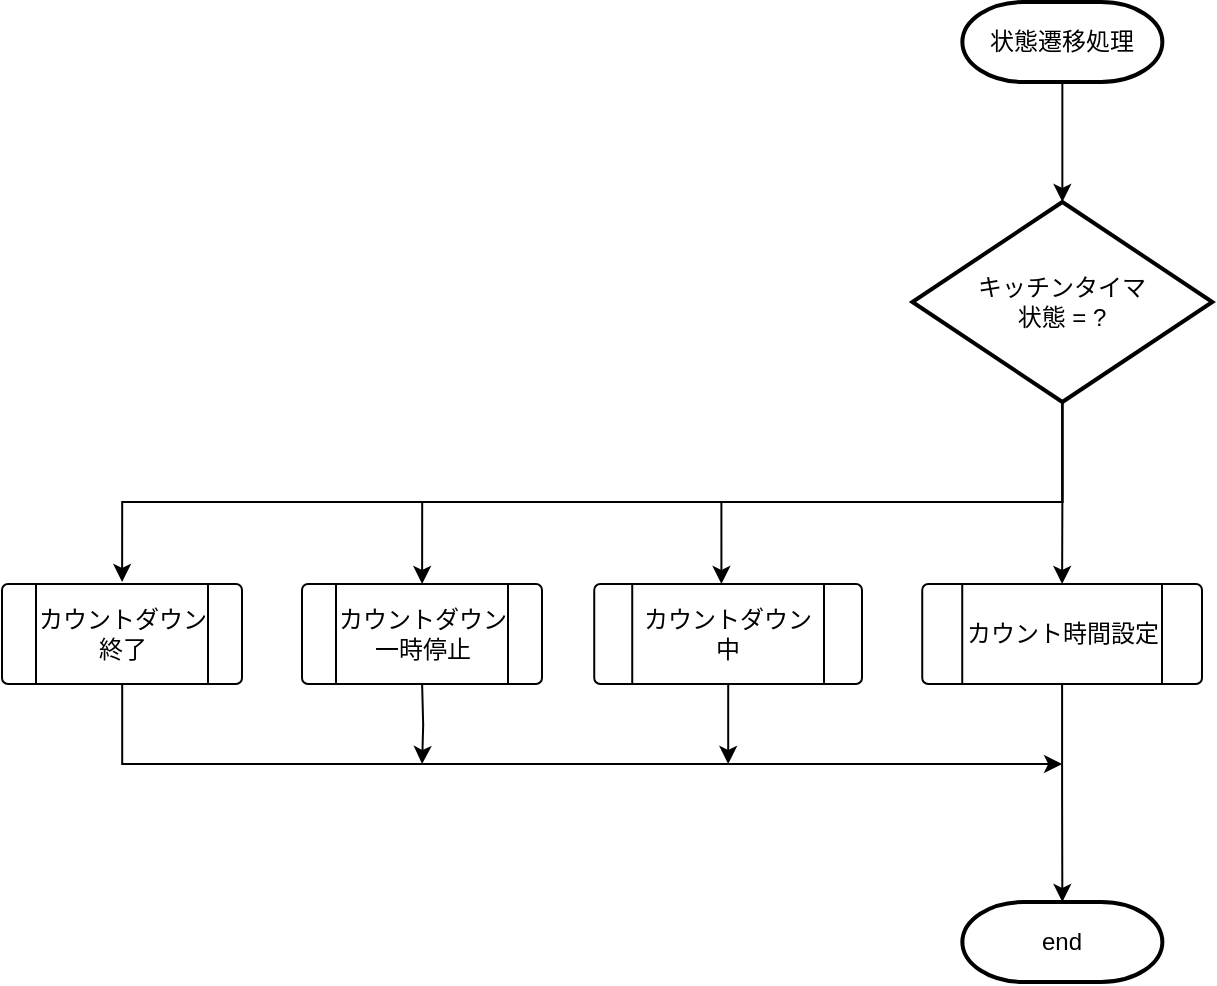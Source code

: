 <mxfile version="13.3.5" type="device" pages="6"><diagram id="Bt_VYkWsgdvNf8LFAZQL" name="状態遷移処理"><mxGraphModel dx="2489" dy="822" grid="1" gridSize="10" guides="1" tooltips="1" connect="1" arrows="1" fold="1" page="1" pageScale="1" pageWidth="827" pageHeight="1169" math="0" shadow="0"><root><mxCell id="Fo9mTiif_kmbdRbm_oBY-0"/><mxCell id="Fo9mTiif_kmbdRbm_oBY-1" parent="Fo9mTiif_kmbdRbm_oBY-0"/><mxCell id="Fo9mTiif_kmbdRbm_oBY-2" value="" style="edgeStyle=orthogonalEdgeStyle;rounded=0;orthogonalLoop=1;jettySize=auto;html=1;" parent="Fo9mTiif_kmbdRbm_oBY-1" source="Fo9mTiif_kmbdRbm_oBY-6" edge="1"><mxGeometry relative="1" as="geometry"><mxPoint x="-199.94" y="601" as="targetPoint"/></mxGeometry></mxCell><mxCell id="Fo9mTiif_kmbdRbm_oBY-3" style="edgeStyle=orthogonalEdgeStyle;rounded=0;orthogonalLoop=1;jettySize=auto;html=1;entryX=0.5;entryY=0;entryDx=0;entryDy=0;" parent="Fo9mTiif_kmbdRbm_oBY-1" edge="1"><mxGeometry relative="1" as="geometry"><mxPoint x="-199.94" y="560" as="sourcePoint"/><Array as="points"><mxPoint x="-669.94" y="560"/></Array><mxPoint x="-669.94" y="600" as="targetPoint"/></mxGeometry></mxCell><mxCell id="Fo9mTiif_kmbdRbm_oBY-4" style="edgeStyle=orthogonalEdgeStyle;rounded=0;orthogonalLoop=1;jettySize=auto;html=1;entryX=0.5;entryY=0;entryDx=0;entryDy=0;" parent="Fo9mTiif_kmbdRbm_oBY-1" source="Fo9mTiif_kmbdRbm_oBY-6" edge="1"><mxGeometry relative="1" as="geometry"><Array as="points"><mxPoint x="-200" y="560"/><mxPoint x="-520" y="560"/></Array><mxPoint x="-519.94" y="601" as="targetPoint"/></mxGeometry></mxCell><mxCell id="Fo9mTiif_kmbdRbm_oBY-5" style="edgeStyle=orthogonalEdgeStyle;rounded=0;orthogonalLoop=1;jettySize=auto;html=1;entryX=0.475;entryY=0;entryDx=0;entryDy=0;entryPerimeter=0;" parent="Fo9mTiif_kmbdRbm_oBY-1" source="Fo9mTiif_kmbdRbm_oBY-6" target="Fo9mTiif_kmbdRbm_oBY-10" edge="1"><mxGeometry relative="1" as="geometry"><Array as="points"><mxPoint x="-200" y="560"/><mxPoint x="-370" y="560"/></Array></mxGeometry></mxCell><mxCell id="Fo9mTiif_kmbdRbm_oBY-6" value="キッチンタイマ&lt;br&gt;状態 = ?" style="strokeWidth=2;html=1;shape=mxgraph.flowchart.decision;whiteSpace=wrap;" parent="Fo9mTiif_kmbdRbm_oBY-1" vertex="1"><mxGeometry x="-274.82" y="410" width="150" height="100" as="geometry"/></mxCell><mxCell id="Fo9mTiif_kmbdRbm_oBY-7" style="edgeStyle=orthogonalEdgeStyle;rounded=0;orthogonalLoop=1;jettySize=auto;html=1;" parent="Fo9mTiif_kmbdRbm_oBY-1" edge="1"><mxGeometry relative="1" as="geometry"><mxPoint x="-199.94" y="691" as="targetPoint"/><Array as="points"><mxPoint x="-669.94" y="691"/></Array><mxPoint x="-669.9" y="651" as="sourcePoint"/></mxGeometry></mxCell><mxCell id="Fo9mTiif_kmbdRbm_oBY-8" style="edgeStyle=orthogonalEdgeStyle;rounded=0;orthogonalLoop=1;jettySize=auto;html=1;" parent="Fo9mTiif_kmbdRbm_oBY-1" edge="1"><mxGeometry relative="1" as="geometry"><mxPoint x="-519.94" y="691" as="targetPoint"/><mxPoint x="-519.94" y="651" as="sourcePoint"/></mxGeometry></mxCell><mxCell id="Fo9mTiif_kmbdRbm_oBY-9" style="edgeStyle=orthogonalEdgeStyle;rounded=0;orthogonalLoop=1;jettySize=auto;html=1;" parent="Fo9mTiif_kmbdRbm_oBY-1" source="Fo9mTiif_kmbdRbm_oBY-10" edge="1"><mxGeometry relative="1" as="geometry"><mxPoint x="-366.94" y="691" as="targetPoint"/><Array as="points"><mxPoint x="-366.94" y="691"/></Array></mxGeometry></mxCell><mxCell id="Fo9mTiif_kmbdRbm_oBY-10" value="カウントダウン&lt;br&gt;中" style="verticalLabelPosition=middle;verticalAlign=middle;html=1;shape=process;whiteSpace=wrap;rounded=1;size=0.14;arcSize=6;labelPosition=center;align=center;" parent="Fo9mTiif_kmbdRbm_oBY-1" vertex="1"><mxGeometry x="-433.88" y="601" width="133.88" height="50" as="geometry"/></mxCell><mxCell id="Fo9mTiif_kmbdRbm_oBY-11" value="" style="edgeStyle=orthogonalEdgeStyle;rounded=0;orthogonalLoop=1;jettySize=auto;html=1;entryX=0.5;entryY=0;entryDx=0;entryDy=0;entryPerimeter=0;" parent="Fo9mTiif_kmbdRbm_oBY-1" source="Fo9mTiif_kmbdRbm_oBY-12" target="dtoQ_cVh7KK3qwAWxBRZ-2" edge="1"><mxGeometry relative="1" as="geometry"><mxPoint x="-199.94" y="751" as="targetPoint"/></mxGeometry></mxCell><mxCell id="Fo9mTiif_kmbdRbm_oBY-12" value="カウント時間設定" style="verticalLabelPosition=middle;verticalAlign=middle;html=1;shape=process;whiteSpace=wrap;rounded=1;size=0.14;arcSize=6;labelPosition=center;align=center;" parent="Fo9mTiif_kmbdRbm_oBY-1" vertex="1"><mxGeometry x="-269.88" y="601" width="139.88" height="50" as="geometry"/></mxCell><mxCell id="Fo9mTiif_kmbdRbm_oBY-13" value="カウントダウン&lt;br&gt;終了" style="verticalLabelPosition=middle;verticalAlign=middle;html=1;shape=process;whiteSpace=wrap;rounded=1;size=0.14;arcSize=6;labelPosition=center;align=center;" parent="Fo9mTiif_kmbdRbm_oBY-1" vertex="1"><mxGeometry x="-730" y="601" width="120" height="50" as="geometry"/></mxCell><mxCell id="Fo9mTiif_kmbdRbm_oBY-14" value="カウントダウン一時停止" style="verticalLabelPosition=middle;verticalAlign=middle;html=1;shape=process;whiteSpace=wrap;rounded=1;size=0.14;arcSize=6;labelPosition=center;align=center;" parent="Fo9mTiif_kmbdRbm_oBY-1" vertex="1"><mxGeometry x="-580" y="601" width="120" height="50" as="geometry"/></mxCell><mxCell id="dtoQ_cVh7KK3qwAWxBRZ-1" value="" style="edgeStyle=orthogonalEdgeStyle;rounded=0;orthogonalLoop=1;jettySize=auto;html=1;entryX=0.5;entryY=0;entryDx=0;entryDy=0;entryPerimeter=0;" parent="Fo9mTiif_kmbdRbm_oBY-1" source="dtoQ_cVh7KK3qwAWxBRZ-0" target="Fo9mTiif_kmbdRbm_oBY-6" edge="1"><mxGeometry relative="1" as="geometry"><mxPoint x="-199.94" y="370" as="targetPoint"/></mxGeometry></mxCell><mxCell id="dtoQ_cVh7KK3qwAWxBRZ-0" value="状態遷移処理" style="strokeWidth=2;html=1;shape=mxgraph.flowchart.terminator;whiteSpace=wrap;" parent="Fo9mTiif_kmbdRbm_oBY-1" vertex="1"><mxGeometry x="-249.82" y="310" width="100" height="40" as="geometry"/></mxCell><mxCell id="dtoQ_cVh7KK3qwAWxBRZ-2" value="end" style="strokeWidth=2;html=1;shape=mxgraph.flowchart.terminator;whiteSpace=wrap;" parent="Fo9mTiif_kmbdRbm_oBY-1" vertex="1"><mxGeometry x="-249.82" y="760" width="100" height="40" as="geometry"/></mxCell></root></mxGraphModel></diagram><diagram name="カウント時間設定" id="tLyKWp7qAsRB28wac82U"><mxGraphModel dx="3324" dy="1644" grid="1" gridSize="10" guides="1" tooltips="1" connect="1" arrows="1" fold="1" page="1" pageScale="1" pageWidth="827" pageHeight="1169" math="0" shadow="0"><root><mxCell id="G7dOKKh25_MZbCcrWpyw-0"/><mxCell id="G7dOKKh25_MZbCcrWpyw-1" parent="G7dOKKh25_MZbCcrWpyw-0"/><mxCell id="YCsieXRak2XcZomdGNn9-15" value="" style="edgeStyle=orthogonalEdgeStyle;rounded=0;orthogonalLoop=1;jettySize=auto;html=1;entryX=0.5;entryY=0;entryDx=0;entryDy=0;entryPerimeter=0;" parent="G7dOKKh25_MZbCcrWpyw-1" source="G7dOKKh25_MZbCcrWpyw-2" target="PRw-ZUvJCtGYPwpCF5q1-1" edge="1"><mxGeometry relative="1" as="geometry"><mxPoint x="501" y="100" as="targetPoint"/></mxGeometry></mxCell><mxCell id="G7dOKKh25_MZbCcrWpyw-2" value="分スイッチ&lt;br&gt;処理" style="strokeWidth=2;html=1;shape=mxgraph.flowchart.terminator;whiteSpace=wrap;" parent="G7dOKKh25_MZbCcrWpyw-1" vertex="1"><mxGeometry x="480" y="50" width="100" height="40" as="geometry"/></mxCell><mxCell id="YCsieXRak2XcZomdGNn9-28" value="スイッチの状態&lt;br&gt;・押された状態 → 押して離した時&lt;br&gt;・押し続けている状態 → 押したあと、まだ離していない時" style="shape=note;whiteSpace=wrap;html=1;size=14;verticalAlign=top;align=left;spacingTop=-6;" parent="G7dOKKh25_MZbCcrWpyw-1" vertex="1"><mxGeometry x="226" y="90" width="190" height="70" as="geometry"/></mxCell><mxCell id="PRw-ZUvJCtGYPwpCF5q1-36" style="edgeStyle=orthogonalEdgeStyle;rounded=0;orthogonalLoop=1;jettySize=auto;html=1;exitX=0.497;exitY=0.982;exitDx=0;exitDy=0;exitPerimeter=0;" parent="G7dOKKh25_MZbCcrWpyw-1" source="XPm6FaZmmo4bMirsRHuz-5" edge="1"><mxGeometry relative="1" as="geometry"><mxPoint x="820" y="540" as="targetPoint"/><Array as="points"><mxPoint x="820" y="504"/><mxPoint x="820" y="504"/></Array><mxPoint x="820" y="490.5" as="sourcePoint"/></mxGeometry></mxCell><mxCell id="AEPvhZBk-K4YY_FG6Bck-11" style="edgeStyle=orthogonalEdgeStyle;rounded=0;orthogonalLoop=1;jettySize=auto;html=1;exitX=0.5;exitY=1;exitDx=0;exitDy=0;" parent="G7dOKKh25_MZbCcrWpyw-1" source="XPm6FaZmmo4bMirsRHuz-10" target="PRw-ZUvJCtGYPwpCF5q1-39" edge="1"><mxGeometry relative="1" as="geometry"><mxPoint x="530" y="484" as="sourcePoint"/><mxPoint x="530" y="839" as="targetPoint"/></mxGeometry></mxCell><mxCell id="PRw-ZUvJCtGYPwpCF5q1-5" value="" style="edgeStyle=orthogonalEdgeStyle;rounded=0;orthogonalLoop=1;jettySize=auto;html=1;entryX=0.5;entryY=0;entryDx=0;entryDy=0;" parent="G7dOKKh25_MZbCcrWpyw-1" source="PRw-ZUvJCtGYPwpCF5q1-1" target="XPm6FaZmmo4bMirsRHuz-37" edge="1"><mxGeometry relative="1" as="geometry"><mxPoint x="530" y="310" as="targetPoint"/><Array as="points"/></mxGeometry></mxCell><mxCell id="ePP8m3Le7ad55T8IsWoJ-17" style="edgeStyle=orthogonalEdgeStyle;rounded=0;orthogonalLoop=1;jettySize=auto;html=1;" parent="G7dOKKh25_MZbCcrWpyw-1" source="PRw-ZUvJCtGYPwpCF5q1-1" edge="1"><mxGeometry relative="1" as="geometry"><mxPoint x="531" y="540" as="targetPoint"/><Array as="points"><mxPoint x="530" y="260"/><mxPoint x="910" y="260"/><mxPoint x="910" y="540"/></Array></mxGeometry></mxCell><mxCell id="AEPvhZBk-K4YY_FG6Bck-16" style="edgeStyle=orthogonalEdgeStyle;rounded=0;orthogonalLoop=1;jettySize=auto;html=1;entryX=0.5;entryY=0;entryDx=0;entryDy=0;" parent="G7dOKKh25_MZbCcrWpyw-1" source="PRw-ZUvJCtGYPwpCF5q1-1" target="XPm6FaZmmo4bMirsRHuz-5" edge="1"><mxGeometry relative="1" as="geometry"><Array as="points"><mxPoint x="530" y="260"/><mxPoint x="820" y="260"/></Array><mxPoint x="820" y="324.5" as="targetPoint"/></mxGeometry></mxCell><mxCell id="XPm6FaZmmo4bMirsRHuz-1" style="edgeStyle=orthogonalEdgeStyle;rounded=0;orthogonalLoop=1;jettySize=auto;html=1;entryX=0.5;entryY=0;entryDx=0;entryDy=0;" edge="1" parent="G7dOKKh25_MZbCcrWpyw-1" source="PRw-ZUvJCtGYPwpCF5q1-1" target="XPm6FaZmmo4bMirsRHuz-32"><mxGeometry relative="1" as="geometry"><mxPoint x="680" y="300" as="targetPoint"/><Array as="points"><mxPoint x="530" y="260"/><mxPoint x="680" y="260"/></Array></mxGeometry></mxCell><mxCell id="PRw-ZUvJCtGYPwpCF5q1-1" value="分スイッチ&lt;br&gt;の&lt;br&gt;状態 = ?" style="strokeWidth=2;html=1;shape=mxgraph.flowchart.decision;whiteSpace=wrap;" parent="G7dOKKh25_MZbCcrWpyw-1" vertex="1"><mxGeometry x="465" y="128" width="130" height="100" as="geometry"/></mxCell><mxCell id="PRw-ZUvJCtGYPwpCF5q1-39" value="end" style="strokeWidth=2;html=1;shape=mxgraph.flowchart.terminator;whiteSpace=wrap;" parent="G7dOKKh25_MZbCcrWpyw-1" vertex="1"><mxGeometry x="480" y="563" width="100" height="40" as="geometry"/></mxCell><mxCell id="ePP8m3Le7ad55T8IsWoJ-2" value="長押し1段階" style="text;html=1;align=center;verticalAlign=middle;resizable=0;points=[];autosize=1;" parent="G7dOKKh25_MZbCcrWpyw-1" vertex="1"><mxGeometry x="690" y="265" width="80" height="20" as="geometry"/></mxCell><mxCell id="AEPvhZBk-K4YY_FG6Bck-38" value="" style="edgeStyle=orthogonalEdgeStyle;rounded=0;orthogonalLoop=1;jettySize=auto;html=1;" parent="G7dOKKh25_MZbCcrWpyw-1" source="AEPvhZBk-K4YY_FG6Bck-0" target="AEPvhZBk-K4YY_FG6Bck-3" edge="1"><mxGeometry relative="1" as="geometry"/></mxCell><mxCell id="AEPvhZBk-K4YY_FG6Bck-0" value="カウント時間設定" style="strokeWidth=2;html=1;shape=mxgraph.flowchart.terminator;whiteSpace=wrap;" parent="G7dOKKh25_MZbCcrWpyw-1" vertex="1"><mxGeometry x="90" y="10" width="100" height="40" as="geometry"/></mxCell><mxCell id="AEPvhZBk-K4YY_FG6Bck-39" value="" style="edgeStyle=orthogonalEdgeStyle;rounded=0;orthogonalLoop=1;jettySize=auto;html=1;" parent="G7dOKKh25_MZbCcrWpyw-1" source="AEPvhZBk-K4YY_FG6Bck-3" target="AEPvhZBk-K4YY_FG6Bck-4" edge="1"><mxGeometry relative="1" as="geometry"/></mxCell><mxCell id="AEPvhZBk-K4YY_FG6Bck-3" value="分スイッチ&lt;br&gt;処理" style="verticalLabelPosition=middle;verticalAlign=middle;html=1;shape=process;whiteSpace=wrap;rounded=1;size=0.14;arcSize=6;labelPosition=center;align=center;" parent="G7dOKKh25_MZbCcrWpyw-1" vertex="1"><mxGeometry x="90" y="88" width="100" height="60" as="geometry"/></mxCell><mxCell id="AEPvhZBk-K4YY_FG6Bck-40" value="" style="edgeStyle=orthogonalEdgeStyle;rounded=0;orthogonalLoop=1;jettySize=auto;html=1;entryX=0.5;entryY=0;entryDx=0;entryDy=0;entryPerimeter=0;" parent="G7dOKKh25_MZbCcrWpyw-1" source="AEPvhZBk-K4YY_FG6Bck-4" target="jn9VDQg3DoPVwZgLKGek-1" edge="1"><mxGeometry relative="1" as="geometry"><mxPoint x="140" y="336" as="targetPoint"/></mxGeometry></mxCell><mxCell id="AEPvhZBk-K4YY_FG6Bck-4" value="秒スイッチ&lt;br&gt;処理" style="verticalLabelPosition=middle;verticalAlign=middle;html=1;shape=process;whiteSpace=wrap;rounded=1;size=0.14;arcSize=6;labelPosition=center;align=center;" parent="G7dOKKh25_MZbCcrWpyw-1" vertex="1"><mxGeometry x="90" y="189" width="100" height="60" as="geometry"/></mxCell><mxCell id="AEPvhZBk-K4YY_FG6Bck-17" value="短押し&lt;br&gt;立ち上がり" style="text;html=1;align=center;verticalAlign=middle;resizable=0;points=[];autosize=1;" parent="G7dOKKh25_MZbCcrWpyw-1" vertex="1"><mxGeometry x="820" y="260" width="80" height="30" as="geometry"/></mxCell><mxCell id="AEPvhZBk-K4YY_FG6Bck-18" value="押されて&lt;br&gt;いない&lt;br&gt;or&lt;br&gt;その他" style="text;html=1;align=center;verticalAlign=middle;resizable=0;points=[];autosize=1;" parent="G7dOKKh25_MZbCcrWpyw-1" vertex="1"><mxGeometry x="910" y="265" width="60" height="60" as="geometry"/></mxCell><mxCell id="jn9VDQg3DoPVwZgLKGek-0" value="end" style="strokeWidth=2;html=1;shape=mxgraph.flowchart.terminator;whiteSpace=wrap;" parent="G7dOKKh25_MZbCcrWpyw-1" vertex="1"><mxGeometry x="90" y="1122" width="100" height="40" as="geometry"/></mxCell><mxCell id="jn9VDQg3DoPVwZgLKGek-2" value="" style="edgeStyle=orthogonalEdgeStyle;rounded=0;orthogonalLoop=1;jettySize=auto;html=1;" parent="G7dOKKh25_MZbCcrWpyw-1" source="jn9VDQg3DoPVwZgLKGek-1" edge="1"><mxGeometry relative="1" as="geometry"><mxPoint x="140" y="425" as="targetPoint"/></mxGeometry></mxCell><mxCell id="jn9VDQg3DoPVwZgLKGek-7" style="edgeStyle=orthogonalEdgeStyle;rounded=0;orthogonalLoop=1;jettySize=auto;html=1;" parent="G7dOKKh25_MZbCcrWpyw-1" source="jn9VDQg3DoPVwZgLKGek-1" edge="1"><mxGeometry relative="1" as="geometry"><mxPoint x="140" y="810" as="targetPoint"/><Array as="points"><mxPoint x="280" y="335"/><mxPoint x="280" y="810"/><mxPoint x="140" y="810"/></Array></mxGeometry></mxCell><mxCell id="jn9VDQg3DoPVwZgLKGek-1" value="スタートストップ&lt;br&gt;スイッチ状態は&lt;br&gt;ONか" style="strokeWidth=2;html=1;shape=mxgraph.flowchart.decision;whiteSpace=wrap;" parent="G7dOKKh25_MZbCcrWpyw-1" vertex="1"><mxGeometry x="60" y="285" width="160" height="100" as="geometry"/></mxCell><mxCell id="jn9VDQg3DoPVwZgLKGek-6" value="" style="edgeStyle=orthogonalEdgeStyle;rounded=0;orthogonalLoop=1;jettySize=auto;html=1;entryX=0.5;entryY=0;entryDx=0;entryDy=0;entryPerimeter=0;" parent="G7dOKKh25_MZbCcrWpyw-1" source="jn9VDQg3DoPVwZgLKGek-4" target="jn9VDQg3DoPVwZgLKGek-13" edge="1"><mxGeometry relative="1" as="geometry"><mxPoint x="140" y="690" as="targetPoint"/></mxGeometry></mxCell><mxCell id="jn9VDQg3DoPVwZgLKGek-4" value="キッチンタイマー状態を&lt;br&gt;カウントダウン中&lt;br&gt;へ変更" style="rounded=1;whiteSpace=wrap;html=1;absoluteArcSize=1;arcSize=14;strokeWidth=2;" parent="G7dOKKh25_MZbCcrWpyw-1" vertex="1"><mxGeometry x="70" y="730" width="140" height="55.5" as="geometry"/></mxCell><mxCell id="jn9VDQg3DoPVwZgLKGek-5" style="edgeStyle=orthogonalEdgeStyle;rounded=0;orthogonalLoop=1;jettySize=auto;html=1;exitX=0.5;exitY=1;exitDx=0;exitDy=0;" parent="G7dOKKh25_MZbCcrWpyw-1" source="jn9VDQg3DoPVwZgLKGek-4" target="jn9VDQg3DoPVwZgLKGek-4" edge="1"><mxGeometry relative="1" as="geometry"/></mxCell><mxCell id="jn9VDQg3DoPVwZgLKGek-9" value="NO" style="text;html=1;align=center;verticalAlign=middle;resizable=0;points=[];autosize=1;" parent="G7dOKKh25_MZbCcrWpyw-1" vertex="1"><mxGeometry x="220" y="315" width="30" height="20" as="geometry"/></mxCell><mxCell id="jn9VDQg3DoPVwZgLKGek-11" value="YES" style="text;html=1;align=center;verticalAlign=middle;resizable=0;points=[];autosize=1;" parent="G7dOKKh25_MZbCcrWpyw-1" vertex="1"><mxGeometry x="140" y="404" width="40" height="20" as="geometry"/></mxCell><mxCell id="jn9VDQg3DoPVwZgLKGek-17" value="" style="edgeStyle=orthogonalEdgeStyle;rounded=0;orthogonalLoop=1;jettySize=auto;html=1;entryX=0.5;entryY=0;entryDx=0;entryDy=0;" parent="G7dOKKh25_MZbCcrWpyw-1" source="jn9VDQg3DoPVwZgLKGek-13" target="jn9VDQg3DoPVwZgLKGek-16" edge="1"><mxGeometry relative="1" as="geometry"><mxPoint x="135" y="1000" as="targetPoint"/></mxGeometry></mxCell><mxCell id="jn9VDQg3DoPVwZgLKGek-19" value="" style="edgeStyle=orthogonalEdgeStyle;rounded=0;orthogonalLoop=1;jettySize=auto;html=1;" parent="G7dOKKh25_MZbCcrWpyw-1" source="jn9VDQg3DoPVwZgLKGek-13" edge="1"><mxGeometry relative="1" as="geometry"><mxPoint x="140" y="1082" as="targetPoint"/><Array as="points"><mxPoint x="275" y="900"/><mxPoint x="275" y="1082"/></Array></mxGeometry></mxCell><mxCell id="jn9VDQg3DoPVwZgLKGek-13" value="リセットスイッチ&lt;br&gt;状態はONか？" style="strokeWidth=2;html=1;shape=mxgraph.flowchart.decision;whiteSpace=wrap;" parent="G7dOKKh25_MZbCcrWpyw-1" vertex="1"><mxGeometry x="70" y="850" width="140" height="100" as="geometry"/></mxCell><mxCell id="jn9VDQg3DoPVwZgLKGek-14" value="NO" style="text;html=1;align=center;verticalAlign=middle;resizable=0;points=[];autosize=1;" parent="G7dOKKh25_MZbCcrWpyw-1" vertex="1"><mxGeometry x="205" y="872" width="30" height="20" as="geometry"/></mxCell><mxCell id="jn9VDQg3DoPVwZgLKGek-15" value="YES" style="text;html=1;align=center;verticalAlign=middle;resizable=0;points=[];autosize=1;" parent="G7dOKKh25_MZbCcrWpyw-1" vertex="1"><mxGeometry x="140" y="950" width="40" height="20" as="geometry"/></mxCell><mxCell id="jn9VDQg3DoPVwZgLKGek-18" value="" style="edgeStyle=orthogonalEdgeStyle;rounded=0;orthogonalLoop=1;jettySize=auto;html=1;" parent="G7dOKKh25_MZbCcrWpyw-1" source="jn9VDQg3DoPVwZgLKGek-16" target="jn9VDQg3DoPVwZgLKGek-0" edge="1"><mxGeometry relative="1" as="geometry"/></mxCell><mxCell id="jn9VDQg3DoPVwZgLKGek-16" value="キッチンタイマー状態を&lt;br&gt;リセット動作&lt;br&gt;へ変更" style="rounded=1;whiteSpace=wrap;html=1;absoluteArcSize=1;arcSize=14;strokeWidth=2;" parent="G7dOKKh25_MZbCcrWpyw-1" vertex="1"><mxGeometry x="70" y="1000" width="140" height="55.5" as="geometry"/></mxCell><mxCell id="LFLLbWJSGl_5q-Q_PBNA-1" value="" style="edgeStyle=orthogonalEdgeStyle;rounded=0;orthogonalLoop=1;jettySize=auto;html=1;" parent="G7dOKKh25_MZbCcrWpyw-1" source="GP8_F_OPg2LFv3zlBoKk-0" target="77CRqeWwYmDVRi6LsMXM-0" edge="1"><mxGeometry relative="1" as="geometry"/></mxCell><mxCell id="GP8_F_OPg2LFv3zlBoKk-0" value="スタートストップスイッチ状態をOFFにする" style="rounded=1;whiteSpace=wrap;html=1;absoluteArcSize=1;arcSize=14;strokeWidth=2;" parent="G7dOKKh25_MZbCcrWpyw-1" vertex="1"><mxGeometry x="70" y="429.5" width="140" height="55.5" as="geometry"/></mxCell><mxCell id="LFLLbWJSGl_5q-Q_PBNA-2" value="" style="edgeStyle=orthogonalEdgeStyle;rounded=0;orthogonalLoop=1;jettySize=auto;html=1;entryX=0.5;entryY=0;entryDx=0;entryDy=0;" parent="G7dOKKh25_MZbCcrWpyw-1" source="LFLLbWJSGl_5q-Q_PBNA-0" target="jn9VDQg3DoPVwZgLKGek-4" edge="1"><mxGeometry relative="1" as="geometry"><mxPoint x="140" y="649" as="targetPoint"/></mxGeometry></mxCell><mxCell id="LFLLbWJSGl_5q-Q_PBNA-0" value="タイマ割り込みの許可" style="rounded=1;whiteSpace=wrap;html=1;absoluteArcSize=1;arcSize=14;strokeWidth=2;" parent="G7dOKKh25_MZbCcrWpyw-1" vertex="1"><mxGeometry x="70" y="630" width="140" height="55.5" as="geometry"/></mxCell><mxCell id="77CRqeWwYmDVRi6LsMXM-1" value="" style="edgeStyle=orthogonalEdgeStyle;rounded=0;orthogonalLoop=1;jettySize=auto;html=1;" parent="G7dOKKh25_MZbCcrWpyw-1" source="77CRqeWwYmDVRi6LsMXM-0" target="LFLLbWJSGl_5q-Q_PBNA-0" edge="1"><mxGeometry relative="1" as="geometry"/></mxCell><mxCell id="77CRqeWwYmDVRi6LsMXM-0" value="タイマレジスタのクリア" style="rounded=1;whiteSpace=wrap;html=1;absoluteArcSize=1;arcSize=14;strokeWidth=2;" parent="G7dOKKh25_MZbCcrWpyw-1" vertex="1"><mxGeometry x="70" y="529" width="140" height="55.5" as="geometry"/></mxCell><mxCell id="XPm6FaZmmo4bMirsRHuz-2" value="長押し2段階" style="text;html=1;align=center;verticalAlign=middle;resizable=0;points=[];autosize=1;" vertex="1" parent="G7dOKKh25_MZbCcrWpyw-1"><mxGeometry x="530" y="265" width="80" height="20" as="geometry"/></mxCell><mxCell id="XPm6FaZmmo4bMirsRHuz-5" value="1分&lt;br&gt;増やす" style="rounded=1;whiteSpace=wrap;html=1;absoluteArcSize=1;arcSize=14;strokeWidth=2;" vertex="1" parent="G7dOKKh25_MZbCcrWpyw-1"><mxGeometry x="760" y="439" width="120" height="40" as="geometry"/></mxCell><mxCell id="XPm6FaZmmo4bMirsRHuz-11" value="" style="edgeStyle=orthogonalEdgeStyle;rounded=0;orthogonalLoop=1;jettySize=auto;html=1;" edge="1" parent="G7dOKKh25_MZbCcrWpyw-1" source="XPm6FaZmmo4bMirsRHuz-9"><mxGeometry relative="1" as="geometry"><mxPoint x="680" y="534" as="targetPoint"/></mxGeometry></mxCell><mxCell id="XPm6FaZmmo4bMirsRHuz-9" value="1分&lt;br&gt;増やす" style="rounded=1;whiteSpace=wrap;html=1;absoluteArcSize=1;arcSize=14;strokeWidth=2;" vertex="1" parent="G7dOKKh25_MZbCcrWpyw-1"><mxGeometry x="620" y="439" width="120" height="40" as="geometry"/></mxCell><mxCell id="XPm6FaZmmo4bMirsRHuz-10" value="10分&lt;br&gt;増やす" style="rounded=1;whiteSpace=wrap;html=1;absoluteArcSize=1;arcSize=14;strokeWidth=2;" vertex="1" parent="G7dOKKh25_MZbCcrWpyw-1"><mxGeometry x="470" y="439" width="120" height="40" as="geometry"/></mxCell><mxCell id="XPm6FaZmmo4bMirsRHuz-31" style="edgeStyle=orthogonalEdgeStyle;rounded=0;orthogonalLoop=1;jettySize=auto;html=1;entryX=0.5;entryY=0;entryDx=0;entryDy=0;exitX=0.5;exitY=1;exitDx=0;exitDy=0;" edge="1" parent="G7dOKKh25_MZbCcrWpyw-1" source="XPm6FaZmmo4bMirsRHuz-32" target="XPm6FaZmmo4bMirsRHuz-9"><mxGeometry relative="1" as="geometry"><mxPoint x="680" y="385" as="sourcePoint"/></mxGeometry></mxCell><mxCell id="XPm6FaZmmo4bMirsRHuz-32" value="0.25秒 待つ" style="shape=process;whiteSpace=wrap;html=1;backgroundOutline=1;" vertex="1" parent="G7dOKKh25_MZbCcrWpyw-1"><mxGeometry x="620" y="325" width="120" height="60" as="geometry"/></mxCell><mxCell id="XPm6FaZmmo4bMirsRHuz-38" value="" style="edgeStyle=orthogonalEdgeStyle;rounded=0;orthogonalLoop=1;jettySize=auto;html=1;" edge="1" parent="G7dOKKh25_MZbCcrWpyw-1" source="XPm6FaZmmo4bMirsRHuz-37" target="XPm6FaZmmo4bMirsRHuz-10"><mxGeometry relative="1" as="geometry"/></mxCell><mxCell id="XPm6FaZmmo4bMirsRHuz-37" value="0.25秒 待つ" style="shape=process;whiteSpace=wrap;html=1;backgroundOutline=1;" vertex="1" parent="G7dOKKh25_MZbCcrWpyw-1"><mxGeometry x="470" y="325" width="120" height="60" as="geometry"/></mxCell><mxCell id="XPm6FaZmmo4bMirsRHuz-39" value="" style="edgeStyle=orthogonalEdgeStyle;rounded=0;orthogonalLoop=1;jettySize=auto;html=1;entryX=0.5;entryY=0;entryDx=0;entryDy=0;entryPerimeter=0;" edge="1" parent="G7dOKKh25_MZbCcrWpyw-1" source="XPm6FaZmmo4bMirsRHuz-40" target="XPm6FaZmmo4bMirsRHuz-47"><mxGeometry relative="1" as="geometry"><mxPoint x="1056" y="100" as="targetPoint"/></mxGeometry></mxCell><mxCell id="XPm6FaZmmo4bMirsRHuz-40" value="秒スイッチ&lt;br&gt;処理" style="strokeWidth=2;html=1;shape=mxgraph.flowchart.terminator;whiteSpace=wrap;" vertex="1" parent="G7dOKKh25_MZbCcrWpyw-1"><mxGeometry x="1035" y="50" width="100" height="40" as="geometry"/></mxCell><mxCell id="XPm6FaZmmo4bMirsRHuz-41" style="edgeStyle=orthogonalEdgeStyle;rounded=0;orthogonalLoop=1;jettySize=auto;html=1;exitX=0.497;exitY=0.982;exitDx=0;exitDy=0;exitPerimeter=0;" edge="1" parent="G7dOKKh25_MZbCcrWpyw-1" source="XPm6FaZmmo4bMirsRHuz-53"><mxGeometry relative="1" as="geometry"><mxPoint x="1375.0" y="540" as="targetPoint"/><Array as="points"><mxPoint x="1375" y="504"/><mxPoint x="1375" y="504"/></Array><mxPoint x="1375" y="490.5" as="sourcePoint"/></mxGeometry></mxCell><mxCell id="XPm6FaZmmo4bMirsRHuz-42" style="edgeStyle=orthogonalEdgeStyle;rounded=0;orthogonalLoop=1;jettySize=auto;html=1;exitX=0.5;exitY=1;exitDx=0;exitDy=0;" edge="1" parent="G7dOKKh25_MZbCcrWpyw-1" source="XPm6FaZmmo4bMirsRHuz-56" target="XPm6FaZmmo4bMirsRHuz-48"><mxGeometry relative="1" as="geometry"><mxPoint x="1085" y="484" as="sourcePoint"/><mxPoint x="1085" y="839" as="targetPoint"/></mxGeometry></mxCell><mxCell id="XPm6FaZmmo4bMirsRHuz-43" value="" style="edgeStyle=orthogonalEdgeStyle;rounded=0;orthogonalLoop=1;jettySize=auto;html=1;entryX=0.5;entryY=0;entryDx=0;entryDy=0;" edge="1" parent="G7dOKKh25_MZbCcrWpyw-1" source="XPm6FaZmmo4bMirsRHuz-47" target="XPm6FaZmmo4bMirsRHuz-60"><mxGeometry relative="1" as="geometry"><mxPoint x="1085" y="310" as="targetPoint"/><Array as="points"/></mxGeometry></mxCell><mxCell id="XPm6FaZmmo4bMirsRHuz-44" style="edgeStyle=orthogonalEdgeStyle;rounded=0;orthogonalLoop=1;jettySize=auto;html=1;" edge="1" parent="G7dOKKh25_MZbCcrWpyw-1" source="XPm6FaZmmo4bMirsRHuz-47"><mxGeometry relative="1" as="geometry"><mxPoint x="1086" y="540" as="targetPoint"/><Array as="points"><mxPoint x="1085" y="260"/><mxPoint x="1465" y="260"/><mxPoint x="1465" y="540"/></Array></mxGeometry></mxCell><mxCell id="XPm6FaZmmo4bMirsRHuz-45" style="edgeStyle=orthogonalEdgeStyle;rounded=0;orthogonalLoop=1;jettySize=auto;html=1;entryX=0.5;entryY=0;entryDx=0;entryDy=0;" edge="1" parent="G7dOKKh25_MZbCcrWpyw-1" source="XPm6FaZmmo4bMirsRHuz-47" target="XPm6FaZmmo4bMirsRHuz-53"><mxGeometry relative="1" as="geometry"><Array as="points"><mxPoint x="1085" y="260"/><mxPoint x="1375" y="260"/></Array><mxPoint x="1375" y="324.5" as="targetPoint"/></mxGeometry></mxCell><mxCell id="XPm6FaZmmo4bMirsRHuz-46" style="edgeStyle=orthogonalEdgeStyle;rounded=0;orthogonalLoop=1;jettySize=auto;html=1;entryX=0.5;entryY=0;entryDx=0;entryDy=0;" edge="1" parent="G7dOKKh25_MZbCcrWpyw-1" source="XPm6FaZmmo4bMirsRHuz-47" target="XPm6FaZmmo4bMirsRHuz-58"><mxGeometry relative="1" as="geometry"><mxPoint x="1235" y="300" as="targetPoint"/><Array as="points"><mxPoint x="1085" y="260"/><mxPoint x="1235" y="260"/></Array></mxGeometry></mxCell><mxCell id="XPm6FaZmmo4bMirsRHuz-47" value="秒スイッチ&lt;br&gt;の&lt;br&gt;状態 = ?" style="strokeWidth=2;html=1;shape=mxgraph.flowchart.decision;whiteSpace=wrap;" vertex="1" parent="G7dOKKh25_MZbCcrWpyw-1"><mxGeometry x="1020" y="128" width="130" height="100" as="geometry"/></mxCell><mxCell id="XPm6FaZmmo4bMirsRHuz-48" value="end" style="strokeWidth=2;html=1;shape=mxgraph.flowchart.terminator;whiteSpace=wrap;" vertex="1" parent="G7dOKKh25_MZbCcrWpyw-1"><mxGeometry x="1035" y="563" width="100" height="40" as="geometry"/></mxCell><mxCell id="XPm6FaZmmo4bMirsRHuz-49" value="長押し1段階" style="text;html=1;align=center;verticalAlign=middle;resizable=0;points=[];autosize=1;" vertex="1" parent="G7dOKKh25_MZbCcrWpyw-1"><mxGeometry x="1245" y="265" width="80" height="20" as="geometry"/></mxCell><mxCell id="XPm6FaZmmo4bMirsRHuz-50" value="短押し&lt;br&gt;立ち上がり" style="text;html=1;align=center;verticalAlign=middle;resizable=0;points=[];autosize=1;" vertex="1" parent="G7dOKKh25_MZbCcrWpyw-1"><mxGeometry x="1375" y="260" width="80" height="30" as="geometry"/></mxCell><mxCell id="XPm6FaZmmo4bMirsRHuz-51" value="押されて&lt;br&gt;いない&lt;br&gt;or&lt;br&gt;その他" style="text;html=1;align=center;verticalAlign=middle;resizable=0;points=[];autosize=1;" vertex="1" parent="G7dOKKh25_MZbCcrWpyw-1"><mxGeometry x="1465" y="265" width="60" height="60" as="geometry"/></mxCell><mxCell id="XPm6FaZmmo4bMirsRHuz-52" value="長押し2段階" style="text;html=1;align=center;verticalAlign=middle;resizable=0;points=[];autosize=1;" vertex="1" parent="G7dOKKh25_MZbCcrWpyw-1"><mxGeometry x="1085" y="265" width="80" height="20" as="geometry"/></mxCell><mxCell id="XPm6FaZmmo4bMirsRHuz-53" value="1秒&lt;br&gt;増やす" style="rounded=1;whiteSpace=wrap;html=1;absoluteArcSize=1;arcSize=14;strokeWidth=2;" vertex="1" parent="G7dOKKh25_MZbCcrWpyw-1"><mxGeometry x="1315" y="439" width="120" height="40" as="geometry"/></mxCell><mxCell id="XPm6FaZmmo4bMirsRHuz-54" value="" style="edgeStyle=orthogonalEdgeStyle;rounded=0;orthogonalLoop=1;jettySize=auto;html=1;" edge="1" parent="G7dOKKh25_MZbCcrWpyw-1" source="XPm6FaZmmo4bMirsRHuz-55"><mxGeometry relative="1" as="geometry"><mxPoint x="1235.0" y="534.0" as="targetPoint"/></mxGeometry></mxCell><mxCell id="XPm6FaZmmo4bMirsRHuz-55" value="1秒&lt;br&gt;増やす" style="rounded=1;whiteSpace=wrap;html=1;absoluteArcSize=1;arcSize=14;strokeWidth=2;" vertex="1" parent="G7dOKKh25_MZbCcrWpyw-1"><mxGeometry x="1175" y="439" width="120" height="40" as="geometry"/></mxCell><mxCell id="XPm6FaZmmo4bMirsRHuz-56" value="10秒&lt;br&gt;増やす" style="rounded=1;whiteSpace=wrap;html=1;absoluteArcSize=1;arcSize=14;strokeWidth=2;" vertex="1" parent="G7dOKKh25_MZbCcrWpyw-1"><mxGeometry x="1025" y="439" width="120" height="40" as="geometry"/></mxCell><mxCell id="XPm6FaZmmo4bMirsRHuz-57" style="edgeStyle=orthogonalEdgeStyle;rounded=0;orthogonalLoop=1;jettySize=auto;html=1;entryX=0.5;entryY=0;entryDx=0;entryDy=0;exitX=0.5;exitY=1;exitDx=0;exitDy=0;" edge="1" parent="G7dOKKh25_MZbCcrWpyw-1" source="XPm6FaZmmo4bMirsRHuz-58" target="XPm6FaZmmo4bMirsRHuz-55"><mxGeometry relative="1" as="geometry"><mxPoint x="1235" y="385" as="sourcePoint"/></mxGeometry></mxCell><mxCell id="XPm6FaZmmo4bMirsRHuz-58" value="0.25秒 待つ" style="shape=process;whiteSpace=wrap;html=1;backgroundOutline=1;" vertex="1" parent="G7dOKKh25_MZbCcrWpyw-1"><mxGeometry x="1175" y="325" width="120" height="60" as="geometry"/></mxCell><mxCell id="XPm6FaZmmo4bMirsRHuz-59" value="" style="edgeStyle=orthogonalEdgeStyle;rounded=0;orthogonalLoop=1;jettySize=auto;html=1;" edge="1" parent="G7dOKKh25_MZbCcrWpyw-1" source="XPm6FaZmmo4bMirsRHuz-60" target="XPm6FaZmmo4bMirsRHuz-56"><mxGeometry relative="1" as="geometry"/></mxCell><mxCell id="XPm6FaZmmo4bMirsRHuz-60" value="0.25秒 待つ" style="shape=process;whiteSpace=wrap;html=1;backgroundOutline=1;" vertex="1" parent="G7dOKKh25_MZbCcrWpyw-1"><mxGeometry x="1025" y="325" width="120" height="60" as="geometry"/></mxCell></root></mxGraphModel></diagram><diagram id="ApdN0Do8rHfRJoGloW02" name="カウントダウン中"><mxGraphModel dx="1662" dy="822" grid="1" gridSize="10" guides="1" tooltips="1" connect="1" arrows="1" fold="1" page="1" pageScale="1" pageWidth="827" pageHeight="1169" math="0" shadow="0"><root><mxCell id="AMEoopWXpkUFUwwx2Ymg-0"/><mxCell id="AMEoopWXpkUFUwwx2Ymg-1" parent="AMEoopWXpkUFUwwx2Ymg-0"/><mxCell id="oTqrKt2ofnrIln7Au7Of-3" value="" style="edgeStyle=orthogonalEdgeStyle;rounded=0;orthogonalLoop=1;jettySize=auto;html=1;" parent="AMEoopWXpkUFUwwx2Ymg-1" source="oTqrKt2ofnrIln7Au7Of-0" edge="1"><mxGeometry relative="1" as="geometry"><mxPoint x="140" y="170" as="targetPoint"/></mxGeometry></mxCell><mxCell id="oTqrKt2ofnrIln7Au7Of-0" value="カウントダウン中" style="strokeWidth=2;html=1;shape=mxgraph.flowchart.terminator;whiteSpace=wrap;" parent="AMEoopWXpkUFUwwx2Ymg-1" vertex="1"><mxGeometry x="90" y="90" width="100" height="40" as="geometry"/></mxCell><mxCell id="oTqrKt2ofnrIln7Au7Of-1" value="end" style="strokeWidth=2;html=1;shape=mxgraph.flowchart.terminator;whiteSpace=wrap;" parent="AMEoopWXpkUFUwwx2Ymg-1" vertex="1"><mxGeometry x="90" y="1040" width="100" height="40" as="geometry"/></mxCell><mxCell id="oTqrKt2ofnrIln7Au7Of-4" value="" style="edgeStyle=orthogonalEdgeStyle;rounded=0;orthogonalLoop=1;jettySize=auto;html=1;entryX=0.5;entryY=0;entryDx=0;entryDy=0;exitX=0.5;exitY=1;exitDx=0;exitDy=0;exitPerimeter=0;" parent="AMEoopWXpkUFUwwx2Ymg-1" source="UqKfyyQJEM5Bgd45Njap-0" target="9HeeWBV7_S5DVHuAVdhk-0" edge="1"><mxGeometry relative="1" as="geometry"><mxPoint x="140" y="840" as="targetPoint"/><mxPoint x="140.0" y="750" as="sourcePoint"/></mxGeometry></mxCell><mxCell id="tfzbtnKLrfKvkDSBLnM6-1" style="edgeStyle=orthogonalEdgeStyle;rounded=0;orthogonalLoop=1;jettySize=auto;html=1;" parent="AMEoopWXpkUFUwwx2Ymg-1" source="UqKfyyQJEM5Bgd45Njap-0" edge="1"><mxGeometry relative="1" as="geometry"><mxPoint x="140" y="990" as="targetPoint"/><Array as="points"><mxPoint x="260" y="680"/><mxPoint x="260" y="990"/><mxPoint x="140" y="990"/></Array></mxGeometry></mxCell><mxCell id="UqKfyyQJEM5Bgd45Njap-0" value="スタートストップスイッチ&lt;br&gt;状態はONか" style="strokeWidth=2;html=1;shape=mxgraph.flowchart.decision;whiteSpace=wrap;" parent="AMEoopWXpkUFUwwx2Ymg-1" vertex="1"><mxGeometry x="50" y="630" width="180" height="100" as="geometry"/></mxCell><mxCell id="9HeeWBV7_S5DVHuAVdhk-2" value="" style="edgeStyle=orthogonalEdgeStyle;rounded=0;orthogonalLoop=1;jettySize=auto;html=1;" parent="AMEoopWXpkUFUwwx2Ymg-1" source="tfzbtnKLrfKvkDSBLnM6-0" target="oTqrKt2ofnrIln7Au7Of-1" edge="1"><mxGeometry relative="1" as="geometry"/></mxCell><mxCell id="tfzbtnKLrfKvkDSBLnM6-0" value="キッチンタイマー状態を&lt;br&gt;カウントダウン一時停止&lt;br&gt;へ変更" style="rounded=1;whiteSpace=wrap;html=1;absoluteArcSize=1;arcSize=14;strokeWidth=2;" parent="AMEoopWXpkUFUwwx2Ymg-1" vertex="1"><mxGeometry x="60" y="910" width="160" height="60" as="geometry"/></mxCell><mxCell id="tfzbtnKLrfKvkDSBLnM6-3" value="NO" style="text;html=1;align=center;verticalAlign=middle;resizable=0;points=[];autosize=1;" parent="AMEoopWXpkUFUwwx2Ymg-1" vertex="1"><mxGeometry x="230" y="660" width="30" height="20" as="geometry"/></mxCell><mxCell id="tfzbtnKLrfKvkDSBLnM6-4" value="YES" style="text;html=1;align=center;verticalAlign=middle;resizable=0;points=[];autosize=1;" parent="AMEoopWXpkUFUwwx2Ymg-1" vertex="1"><mxGeometry x="140" y="739" width="40" height="20" as="geometry"/></mxCell><mxCell id="9HeeWBV7_S5DVHuAVdhk-1" value="" style="edgeStyle=orthogonalEdgeStyle;rounded=0;orthogonalLoop=1;jettySize=auto;html=1;" parent="AMEoopWXpkUFUwwx2Ymg-1" source="9HeeWBV7_S5DVHuAVdhk-0" target="tfzbtnKLrfKvkDSBLnM6-0" edge="1"><mxGeometry relative="1" as="geometry"/></mxCell><mxCell id="9HeeWBV7_S5DVHuAVdhk-0" value="タイマ割込みを禁止" style="rounded=1;whiteSpace=wrap;html=1;absoluteArcSize=1;arcSize=14;strokeWidth=2;" parent="AMEoopWXpkUFUwwx2Ymg-1" vertex="1"><mxGeometry x="60" y="800" width="160" height="60" as="geometry"/></mxCell><mxCell id="9HeeWBV7_S5DVHuAVdhk-7" value="" style="edgeStyle=orthogonalEdgeStyle;rounded=0;orthogonalLoop=1;jettySize=auto;html=1;" parent="AMEoopWXpkUFUwwx2Ymg-1" source="9HeeWBV7_S5DVHuAVdhk-3" target="9HeeWBV7_S5DVHuAVdhk-6" edge="1"><mxGeometry relative="1" as="geometry"/></mxCell><mxCell id="9HeeWBV7_S5DVHuAVdhk-9" style="edgeStyle=orthogonalEdgeStyle;rounded=0;orthogonalLoop=1;jettySize=auto;html=1;" parent="AMEoopWXpkUFUwwx2Ymg-1" source="9HeeWBV7_S5DVHuAVdhk-3" edge="1"><mxGeometry relative="1" as="geometry"><mxPoint x="140" y="560" as="targetPoint"/><Array as="points"><mxPoint x="270" y="220"/><mxPoint x="270" y="560"/></Array></mxGeometry></mxCell><mxCell id="9HeeWBV7_S5DVHuAVdhk-3" value="カウントは00m00sか" style="strokeWidth=2;html=1;shape=mxgraph.flowchart.decision;whiteSpace=wrap;" parent="AMEoopWXpkUFUwwx2Ymg-1" vertex="1"><mxGeometry x="50" y="170" width="180" height="100" as="geometry"/></mxCell><mxCell id="9HeeWBV7_S5DVHuAVdhk-8" value="" style="edgeStyle=orthogonalEdgeStyle;rounded=0;orthogonalLoop=1;jettySize=auto;html=1;entryX=0.5;entryY=0;entryDx=0;entryDy=0;entryPerimeter=0;" parent="AMEoopWXpkUFUwwx2Ymg-1" source="9HeeWBV7_S5DVHuAVdhk-4" target="UqKfyyQJEM5Bgd45Njap-0" edge="1"><mxGeometry relative="1" as="geometry"><mxPoint x="140" y="590" as="targetPoint"/></mxGeometry></mxCell><mxCell id="9HeeWBV7_S5DVHuAVdhk-4" value="キッチンタイマー状態を&lt;br&gt;カウントダウン終了&lt;br&gt;へ変更" style="rounded=1;whiteSpace=wrap;html=1;absoluteArcSize=1;arcSize=14;strokeWidth=2;" parent="AMEoopWXpkUFUwwx2Ymg-1" vertex="1"><mxGeometry x="60" y="450" width="160" height="60" as="geometry"/></mxCell><mxCell id="9HeeWBV7_S5DVHuAVdhk-5" value="" style="edgeStyle=orthogonalEdgeStyle;rounded=0;orthogonalLoop=1;jettySize=auto;html=1;" parent="AMEoopWXpkUFUwwx2Ymg-1" source="9HeeWBV7_S5DVHuAVdhk-6" target="9HeeWBV7_S5DVHuAVdhk-4" edge="1"><mxGeometry relative="1" as="geometry"/></mxCell><mxCell id="9HeeWBV7_S5DVHuAVdhk-6" value="タイマ割込みを禁止" style="rounded=1;whiteSpace=wrap;html=1;absoluteArcSize=1;arcSize=14;strokeWidth=2;" parent="AMEoopWXpkUFUwwx2Ymg-1" vertex="1"><mxGeometry x="60" y="340" width="160" height="60" as="geometry"/></mxCell><mxCell id="9HeeWBV7_S5DVHuAVdhk-10" value="NO" style="text;html=1;align=center;verticalAlign=middle;resizable=0;points=[];autosize=1;" parent="AMEoopWXpkUFUwwx2Ymg-1" vertex="1"><mxGeometry x="230" y="200" width="30" height="20" as="geometry"/></mxCell><mxCell id="9HeeWBV7_S5DVHuAVdhk-11" value="YES" style="text;html=1;align=center;verticalAlign=middle;resizable=0;points=[];autosize=1;" parent="AMEoopWXpkUFUwwx2Ymg-1" vertex="1"><mxGeometry x="140" y="270" width="40" height="20" as="geometry"/></mxCell></root></mxGraphModel></diagram><diagram id="FYVQpJKrqt11ZEPrb5Kx" name="カウントダウン一時停止"><mxGraphModel dx="1662" dy="822" grid="1" gridSize="10" guides="1" tooltips="1" connect="1" arrows="1" fold="1" page="1" pageScale="1" pageWidth="827" pageHeight="1169" math="0" shadow="0"><root><mxCell id="SIlA9_EESfK2vEweb6vJ-0"/><mxCell id="SIlA9_EESfK2vEweb6vJ-1" parent="SIlA9_EESfK2vEweb6vJ-0"/><mxCell id="AK1Su5rPMmc8OQMcSRr_-7" value="" style="edgeStyle=orthogonalEdgeStyle;rounded=0;orthogonalLoop=1;jettySize=auto;html=1;" parent="SIlA9_EESfK2vEweb6vJ-1" source="sTKjzUGiw4Y1teFHXje_-0" target="AK1Su5rPMmc8OQMcSRr_-1" edge="1"><mxGeometry relative="1" as="geometry"/></mxCell><mxCell id="sTKjzUGiw4Y1teFHXje_-0" value="カウントダウン&lt;br&gt;一時停止" style="strokeWidth=2;html=1;shape=mxgraph.flowchart.terminator;whiteSpace=wrap;" parent="SIlA9_EESfK2vEweb6vJ-1" vertex="1"><mxGeometry x="90" y="40" width="100" height="40" as="geometry"/></mxCell><mxCell id="sTKjzUGiw4Y1teFHXje_-1" value="end" style="strokeWidth=2;html=1;shape=mxgraph.flowchart.terminator;whiteSpace=wrap;" parent="SIlA9_EESfK2vEweb6vJ-1" vertex="1"><mxGeometry x="90" y="820" width="100" height="40" as="geometry"/></mxCell><mxCell id="AK1Su5rPMmc8OQMcSRr_-0" style="edgeStyle=orthogonalEdgeStyle;rounded=0;orthogonalLoop=1;jettySize=auto;html=1;" parent="SIlA9_EESfK2vEweb6vJ-1" source="AK1Su5rPMmc8OQMcSRr_-1" edge="1"><mxGeometry relative="1" as="geometry"><mxPoint x="140" y="480" as="targetPoint"/><Array as="points"><mxPoint x="260" y="160"/><mxPoint x="260" y="480"/></Array></mxGeometry></mxCell><mxCell id="aqa5w3z1rBwVPsxaeD4_-1" value="" style="edgeStyle=orthogonalEdgeStyle;rounded=0;orthogonalLoop=1;jettySize=auto;html=1;" parent="SIlA9_EESfK2vEweb6vJ-1" source="AK1Su5rPMmc8OQMcSRr_-1" target="aqa5w3z1rBwVPsxaeD4_-0" edge="1"><mxGeometry relative="1" as="geometry"/></mxCell><mxCell id="AK1Su5rPMmc8OQMcSRr_-1" value="スタートストップスイッチ&lt;br&gt;状態はONか" style="strokeWidth=2;html=1;shape=mxgraph.flowchart.decision;whiteSpace=wrap;" parent="SIlA9_EESfK2vEweb6vJ-1" vertex="1"><mxGeometry x="50" y="110" width="180" height="100" as="geometry"/></mxCell><mxCell id="AK1Su5rPMmc8OQMcSRr_-6" value="" style="edgeStyle=orthogonalEdgeStyle;rounded=0;orthogonalLoop=1;jettySize=auto;html=1;entryX=0.5;entryY=0;entryDx=0;entryDy=0;entryPerimeter=0;" parent="SIlA9_EESfK2vEweb6vJ-1" source="AK1Su5rPMmc8OQMcSRr_-2" target="6POlk7U-W92O7Kpm7UwY-2" edge="1"><mxGeometry relative="1" as="geometry"><Array as="points"/></mxGeometry></mxCell><mxCell id="AK1Su5rPMmc8OQMcSRr_-2" value="キッチンタイマー状態を&lt;br&gt;カウントダウン中&lt;br&gt;へ変更" style="rounded=1;whiteSpace=wrap;html=1;absoluteArcSize=1;arcSize=14;strokeWidth=2;" parent="SIlA9_EESfK2vEweb6vJ-1" vertex="1"><mxGeometry x="60" y="370" width="160" height="60" as="geometry"/></mxCell><mxCell id="AK1Su5rPMmc8OQMcSRr_-3" value="NO" style="text;html=1;align=center;verticalAlign=middle;resizable=0;points=[];autosize=1;" parent="SIlA9_EESfK2vEweb6vJ-1" vertex="1"><mxGeometry x="230" y="140" width="30" height="20" as="geometry"/></mxCell><mxCell id="AK1Su5rPMmc8OQMcSRr_-4" value="YES" style="text;html=1;align=center;verticalAlign=middle;resizable=0;points=[];autosize=1;" parent="SIlA9_EESfK2vEweb6vJ-1" vertex="1"><mxGeometry x="150" y="210" width="40" height="20" as="geometry"/></mxCell><mxCell id="6POlk7U-W92O7Kpm7UwY-0" value="" style="edgeStyle=orthogonalEdgeStyle;rounded=0;orthogonalLoop=1;jettySize=auto;html=1;entryX=0.5;entryY=0;entryDx=0;entryDy=0;" parent="SIlA9_EESfK2vEweb6vJ-1" source="6POlk7U-W92O7Kpm7UwY-2" target="6POlk7U-W92O7Kpm7UwY-5" edge="1"><mxGeometry relative="1" as="geometry"><mxPoint x="135" y="700" as="targetPoint"/></mxGeometry></mxCell><mxCell id="6POlk7U-W92O7Kpm7UwY-1" value="" style="edgeStyle=orthogonalEdgeStyle;rounded=0;orthogonalLoop=1;jettySize=auto;html=1;" parent="SIlA9_EESfK2vEweb6vJ-1" source="6POlk7U-W92O7Kpm7UwY-2" edge="1"><mxGeometry relative="1" as="geometry"><mxPoint x="140" y="782" as="targetPoint"/><Array as="points"><mxPoint x="275" y="570"/><mxPoint x="275" y="782"/></Array></mxGeometry></mxCell><mxCell id="6POlk7U-W92O7Kpm7UwY-2" value="リセットスイッチ&lt;br&gt;状態はONか？" style="strokeWidth=2;html=1;shape=mxgraph.flowchart.decision;whiteSpace=wrap;" parent="SIlA9_EESfK2vEweb6vJ-1" vertex="1"><mxGeometry x="70" y="520" width="140" height="100" as="geometry"/></mxCell><mxCell id="6POlk7U-W92O7Kpm7UwY-3" value="NO" style="text;html=1;align=center;verticalAlign=middle;resizable=0;points=[];autosize=1;" parent="SIlA9_EESfK2vEweb6vJ-1" vertex="1"><mxGeometry x="205" y="542" width="30" height="20" as="geometry"/></mxCell><mxCell id="6POlk7U-W92O7Kpm7UwY-4" value="YES" style="text;html=1;align=center;verticalAlign=middle;resizable=0;points=[];autosize=1;" parent="SIlA9_EESfK2vEweb6vJ-1" vertex="1"><mxGeometry x="135" y="620" width="40" height="20" as="geometry"/></mxCell><mxCell id="aqa5w3z1rBwVPsxaeD4_-3" value="" style="edgeStyle=orthogonalEdgeStyle;rounded=0;orthogonalLoop=1;jettySize=auto;html=1;entryX=0.5;entryY=0;entryDx=0;entryDy=0;entryPerimeter=0;" parent="SIlA9_EESfK2vEweb6vJ-1" source="6POlk7U-W92O7Kpm7UwY-5" target="sTKjzUGiw4Y1teFHXje_-1" edge="1"><mxGeometry relative="1" as="geometry"><mxPoint x="140" y="807.5" as="targetPoint"/></mxGeometry></mxCell><mxCell id="6POlk7U-W92O7Kpm7UwY-5" value="キッチンタイマー状態を&lt;br&gt;リセット動作&lt;br&gt;へ変更" style="rounded=1;whiteSpace=wrap;html=1;absoluteArcSize=1;arcSize=14;strokeWidth=2;" parent="SIlA9_EESfK2vEweb6vJ-1" vertex="1"><mxGeometry x="70" y="672" width="140" height="55.5" as="geometry"/></mxCell><mxCell id="aqa5w3z1rBwVPsxaeD4_-2" value="" style="edgeStyle=orthogonalEdgeStyle;rounded=0;orthogonalLoop=1;jettySize=auto;html=1;" parent="SIlA9_EESfK2vEweb6vJ-1" source="aqa5w3z1rBwVPsxaeD4_-0" target="AK1Su5rPMmc8OQMcSRr_-2" edge="1"><mxGeometry relative="1" as="geometry"/></mxCell><mxCell id="aqa5w3z1rBwVPsxaeD4_-0" value="タイマ割込みを許可" style="rounded=1;whiteSpace=wrap;html=1;absoluteArcSize=1;arcSize=14;strokeWidth=2;" parent="SIlA9_EESfK2vEweb6vJ-1" vertex="1"><mxGeometry x="60" y="260" width="160" height="60" as="geometry"/></mxCell></root></mxGraphModel></diagram><diagram id="pQfICO-UFdEBDglupQ4z" name="カウントダウン終了"><mxGraphModel dx="1662" dy="822" grid="1" gridSize="10" guides="1" tooltips="1" connect="1" arrows="1" fold="1" page="1" pageScale="1" pageWidth="827" pageHeight="1169" math="0" shadow="0"><root><mxCell id="dA9QQD3waR-Z2_yuuYVK-0"/><mxCell id="dA9QQD3waR-Z2_yuuYVK-1" parent="dA9QQD3waR-Z2_yuuYVK-0"/><mxCell id="UBzhmMlYwVm4dSc6s4g9-0" value="" style="edgeStyle=orthogonalEdgeStyle;rounded=0;orthogonalLoop=1;jettySize=auto;html=1;entryX=0.5;entryY=0;entryDx=0;entryDy=0;" parent="dA9QQD3waR-Z2_yuuYVK-1" source="al24dHoY7o18c6vKnTKd-0" target="UMM8wiWlkmW46wbLSzZx-5" edge="1"><mxGeometry relative="1" as="geometry"><mxPoint x="150.0" y="190" as="targetPoint"/></mxGeometry></mxCell><mxCell id="al24dHoY7o18c6vKnTKd-0" value="カウントダウン終了" style="strokeWidth=2;html=1;shape=mxgraph.flowchart.terminator;whiteSpace=wrap;" parent="dA9QQD3waR-Z2_yuuYVK-1" vertex="1"><mxGeometry x="95" y="90" width="110" height="40" as="geometry"/></mxCell><mxCell id="al24dHoY7o18c6vKnTKd-1" value="end" style="strokeWidth=2;html=1;shape=mxgraph.flowchart.terminator;whiteSpace=wrap;" parent="dA9QQD3waR-Z2_yuuYVK-1" vertex="1"><mxGeometry x="100" y="710" width="100" height="40" as="geometry"/></mxCell><mxCell id="PUto5mdN3wjfGMBLc_Cd-0" style="edgeStyle=orthogonalEdgeStyle;rounded=0;orthogonalLoop=1;jettySize=auto;html=1;exitX=1;exitY=0.5;exitDx=0;exitDy=0;exitPerimeter=0;" parent="dA9QQD3waR-Z2_yuuYVK-1" source="PUto5mdN3wjfGMBLc_Cd-1" edge="1"><mxGeometry relative="1" as="geometry"><mxPoint x="350" y="490" as="targetPoint"/><Array as="points"><mxPoint x="310" y="490"/></Array></mxGeometry></mxCell><mxCell id="PUto5mdN3wjfGMBLc_Cd-5" value="" style="edgeStyle=orthogonalEdgeStyle;rounded=0;orthogonalLoop=1;jettySize=auto;html=1;entryX=0.5;entryY=0;entryDx=0;entryDy=0;entryPerimeter=0;" parent="dA9QQD3waR-Z2_yuuYVK-1" source="PUto5mdN3wjfGMBLc_Cd-1" target="al24dHoY7o18c6vKnTKd-1" edge="1"><mxGeometry relative="1" as="geometry"><mxPoint x="150" y="590" as="targetPoint"/></mxGeometry></mxCell><mxCell id="PUto5mdN3wjfGMBLc_Cd-1" value="スタートストップスイッチ&lt;br&gt;状態はONか" style="strokeWidth=2;html=1;shape=mxgraph.flowchart.decision;whiteSpace=wrap;" parent="dA9QQD3waR-Z2_yuuYVK-1" vertex="1"><mxGeometry x="60" y="440" width="180" height="100" as="geometry"/></mxCell><mxCell id="PUto5mdN3wjfGMBLc_Cd-3" value="NO" style="text;html=1;align=center;verticalAlign=middle;resizable=0;points=[];autosize=1;" parent="dA9QQD3waR-Z2_yuuYVK-1" vertex="1"><mxGeometry x="160" y="540" width="30" height="20" as="geometry"/></mxCell><mxCell id="PUto5mdN3wjfGMBLc_Cd-4" value="YES" style="text;html=1;align=center;verticalAlign=middle;resizable=0;points=[];autosize=1;" parent="dA9QQD3waR-Z2_yuuYVK-1" vertex="1"><mxGeometry x="230" y="470" width="40" height="20" as="geometry"/></mxCell><mxCell id="UMM8wiWlkmW46wbLSzZx-16" value="" style="edgeStyle=orthogonalEdgeStyle;rounded=0;orthogonalLoop=1;jettySize=auto;html=1;" parent="dA9QQD3waR-Z2_yuuYVK-1" source="UMM8wiWlkmW46wbLSzZx-5" target="UMM8wiWlkmW46wbLSzZx-7" edge="1"><mxGeometry relative="1" as="geometry"/></mxCell><mxCell id="UMM8wiWlkmW46wbLSzZx-5" value="10秒検知" style="verticalLabelPosition=middle;verticalAlign=middle;html=1;shape=process;whiteSpace=wrap;rounded=1;size=0.14;arcSize=6;labelPosition=center;align=center;" parent="dA9QQD3waR-Z2_yuuYVK-1" vertex="1"><mxGeometry x="100" y="180" width="100" height="50" as="geometry"/></mxCell><mxCell id="UMM8wiWlkmW46wbLSzZx-8" value="" style="edgeStyle=orthogonalEdgeStyle;rounded=0;orthogonalLoop=1;jettySize=auto;html=1;" parent="dA9QQD3waR-Z2_yuuYVK-1" source="UMM8wiWlkmW46wbLSzZx-7" target="PUto5mdN3wjfGMBLc_Cd-1" edge="1"><mxGeometry relative="1" as="geometry"/></mxCell><mxCell id="UMM8wiWlkmW46wbLSzZx-19" style="edgeStyle=orthogonalEdgeStyle;rounded=0;orthogonalLoop=1;jettySize=auto;html=1;" parent="dA9QQD3waR-Z2_yuuYVK-1" source="UMM8wiWlkmW46wbLSzZx-7" target="XHQx8uOwq42ayLMIEtpf-0" edge="1"><mxGeometry relative="1" as="geometry"><mxPoint x="350" y="570" as="targetPoint"/></mxGeometry></mxCell><mxCell id="UMM8wiWlkmW46wbLSzZx-7" value="10秒経過したか" style="strokeWidth=2;html=1;shape=mxgraph.flowchart.decision;whiteSpace=wrap;" parent="dA9QQD3waR-Z2_yuuYVK-1" vertex="1"><mxGeometry x="60" y="270" width="180" height="100" as="geometry"/></mxCell><mxCell id="UMM8wiWlkmW46wbLSzZx-15" value="NO" style="text;html=1;align=center;verticalAlign=middle;resizable=0;points=[];autosize=1;" parent="dA9QQD3waR-Z2_yuuYVK-1" vertex="1"><mxGeometry x="150" y="380" width="30" height="20" as="geometry"/></mxCell><mxCell id="UMM8wiWlkmW46wbLSzZx-17" value="YES" style="text;html=1;align=center;verticalAlign=middle;resizable=0;points=[];autosize=1;" parent="dA9QQD3waR-Z2_yuuYVK-1" vertex="1"><mxGeometry x="230" y="300" width="40" height="20" as="geometry"/></mxCell><mxCell id="UMM8wiWlkmW46wbLSzZx-21" style="edgeStyle=orthogonalEdgeStyle;rounded=0;orthogonalLoop=1;jettySize=auto;html=1;exitX=0.5;exitY=1;exitDx=0;exitDy=0;" parent="dA9QQD3waR-Z2_yuuYVK-1" source="XHQx8uOwq42ayLMIEtpf-0" edge="1"><mxGeometry relative="1" as="geometry"><mxPoint x="150.0" y="650" as="targetPoint"/><mxPoint x="350" y="620" as="sourcePoint"/><Array as="points"><mxPoint x="350" y="650"/></Array></mxGeometry></mxCell><mxCell id="XHQx8uOwq42ayLMIEtpf-0" value="キッチンタイマー状態を&lt;br&gt;カウントダウン設定&lt;br&gt;へ変更" style="rounded=1;whiteSpace=wrap;html=1;absoluteArcSize=1;arcSize=14;strokeWidth=2;" parent="dA9QQD3waR-Z2_yuuYVK-1" vertex="1"><mxGeometry x="270" y="555" width="160" height="60" as="geometry"/></mxCell></root></mxGraphModel></diagram><diagram id="gDheC0h9Th8YRqq3e2rP" name="変更履歴"><mxGraphModel dx="1662" dy="822" grid="1" gridSize="10" guides="1" tooltips="1" connect="1" arrows="1" fold="1" page="1" pageScale="1" pageWidth="827" pageHeight="1169" math="0" shadow="0"><root><mxCell id="RKlLlm6UAt0xpVjtZta0-0"/><mxCell id="RKlLlm6UAt0xpVjtZta0-1" parent="RKlLlm6UAt0xpVjtZta0-0"/><mxCell id="RKlLlm6UAt0xpVjtZta0-2" value="2020/07/03&lt;br&gt;&lt;br&gt;v0.1&lt;br&gt;&lt;br&gt;CountClass 作成" style="shape=note;whiteSpace=wrap;html=1;size=14;verticalAlign=top;align=left;spacingTop=-6;" parent="RKlLlm6UAt0xpVjtZta0-1" vertex="1"><mxGeometry x="120" y="70" width="100" height="110" as="geometry"/></mxCell><mxCell id="zhZKJKHuhbeDPbaRWl_L-0" value="2020/07/06&lt;br&gt;&lt;br&gt;v0.2&lt;br&gt;&lt;br&gt;カウント時間設定の動作速度を調整するように変更" style="shape=note;whiteSpace=wrap;html=1;size=14;verticalAlign=top;align=left;spacingTop=-6;" vertex="1" parent="RKlLlm6UAt0xpVjtZta0-1"><mxGeometry x="300" y="70" width="100" height="110" as="geometry"/></mxCell></root></mxGraphModel></diagram></mxfile>